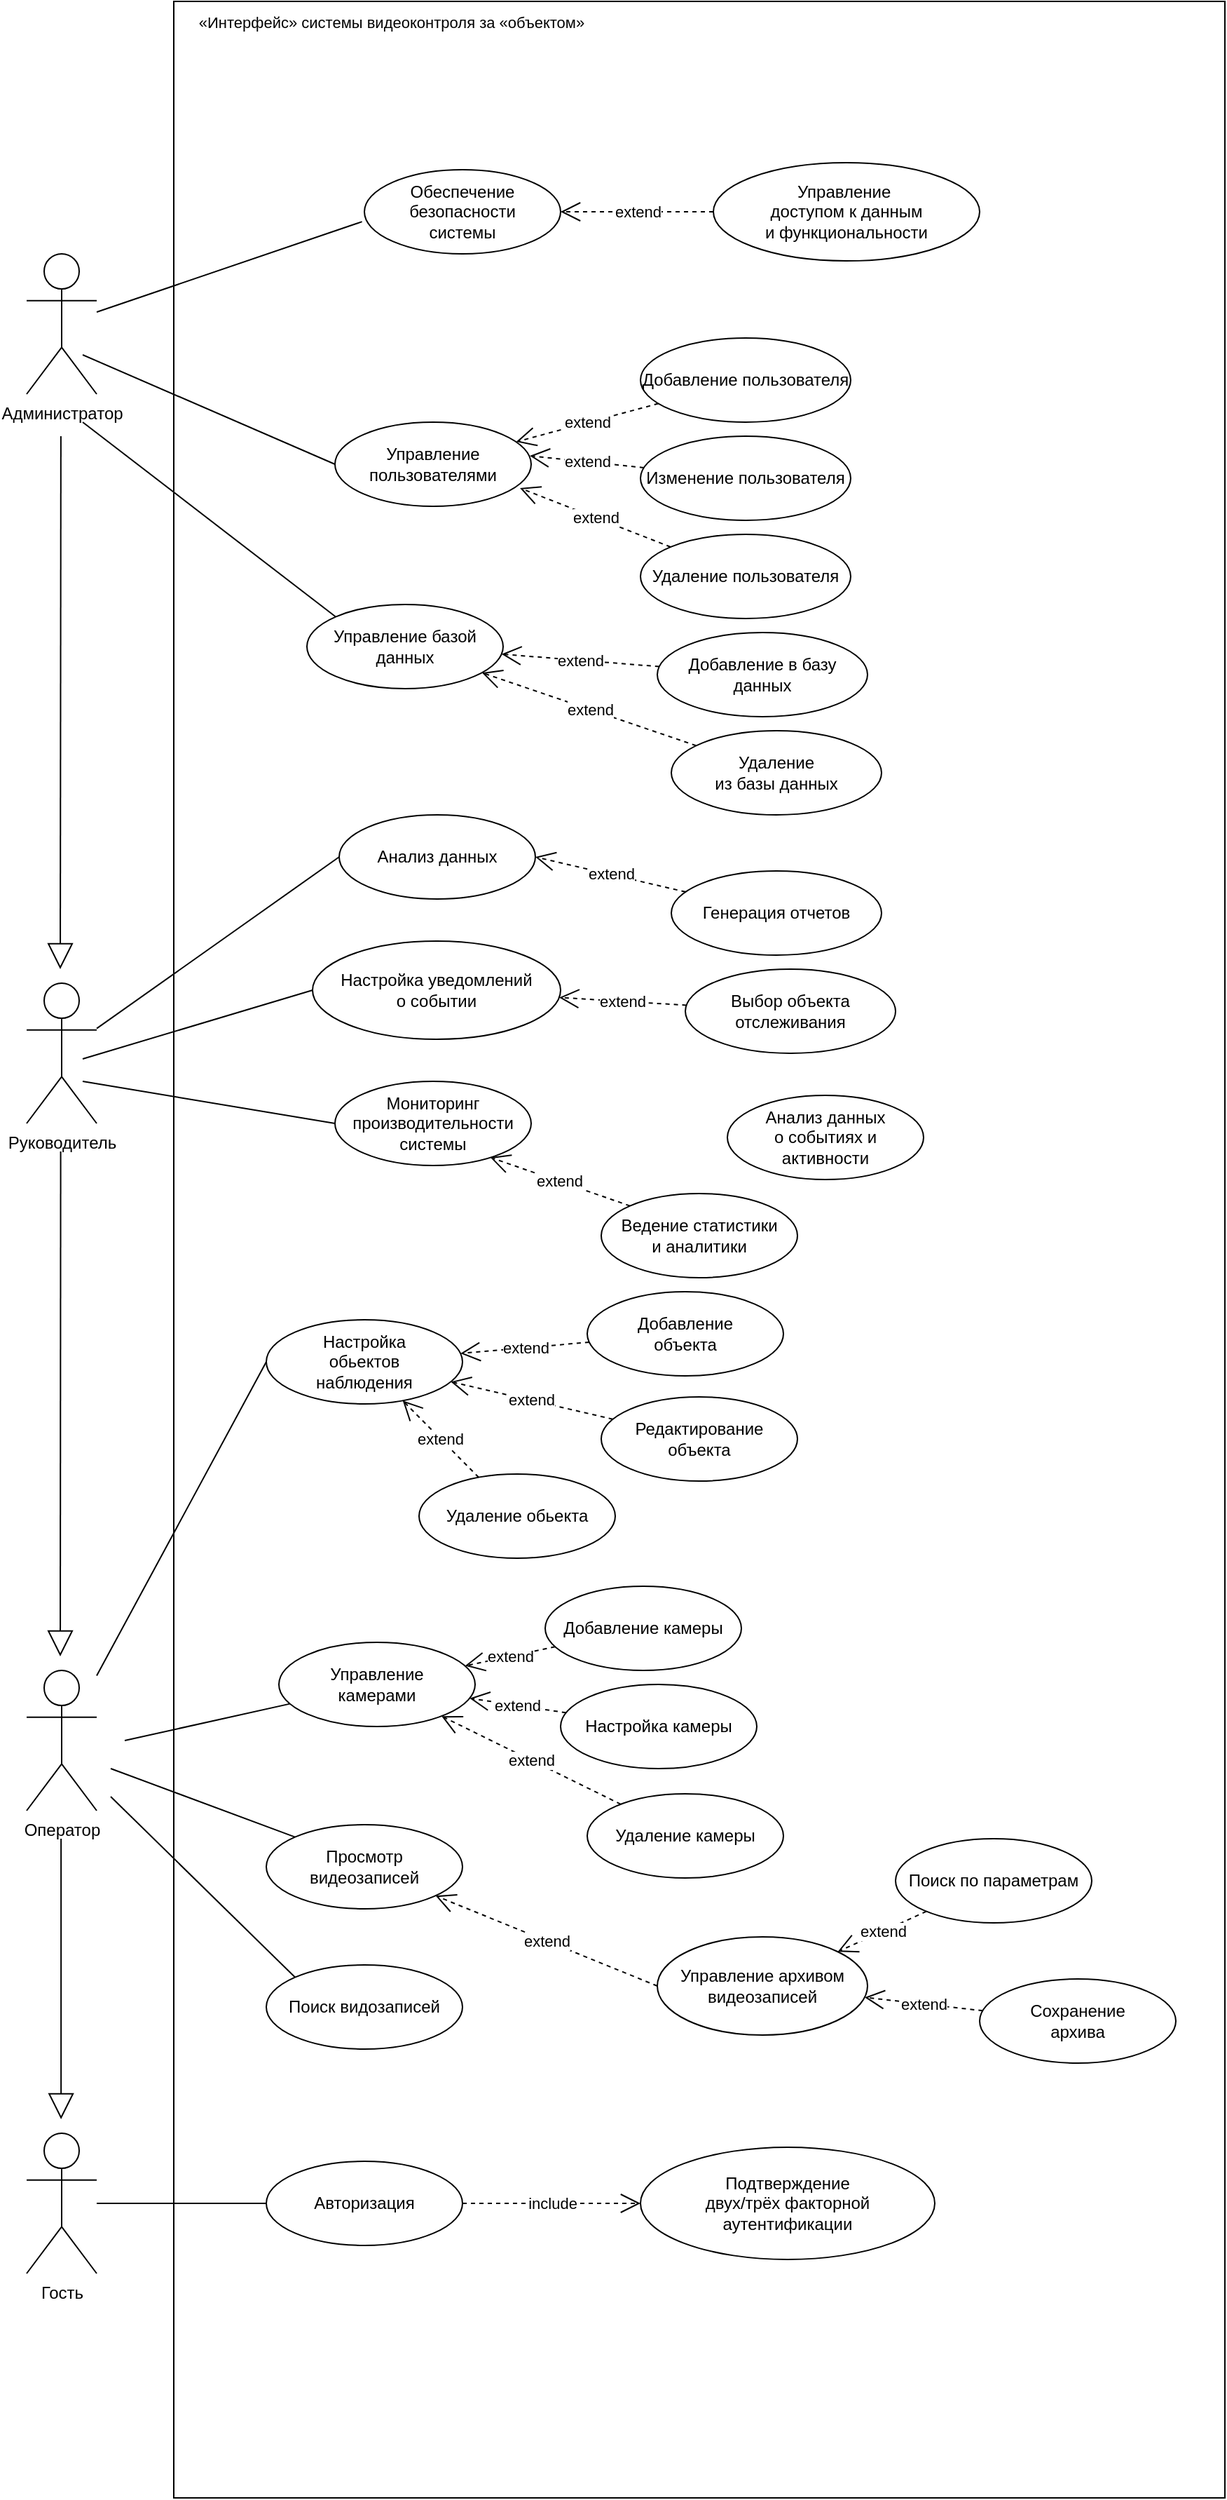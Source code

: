 <mxfile version="24.8.3">
  <diagram name="Страница — 1" id="lRHsLn5R7xgBPjcHC3Lh">
    <mxGraphModel dx="607" dy="746" grid="1" gridSize="10" guides="1" tooltips="1" connect="1" arrows="1" fold="1" page="1" pageScale="1" pageWidth="827" pageHeight="1169" math="0" shadow="0">
      <root>
        <mxCell id="0" />
        <mxCell id="1" parent="0" />
        <mxCell id="nbdpSJjiNBNqSFOX0rPw-170" value="" style="rounded=0;whiteSpace=wrap;html=1;" parent="1" vertex="1">
          <mxGeometry x="1035" y="1000" width="750" height="1780" as="geometry" />
        </mxCell>
        <mxCell id="nbdpSJjiNBNqSFOX0rPw-171" value="Администратор" style="shape=umlActor;verticalLabelPosition=bottom;verticalAlign=top;html=1;outlineConnect=0;" parent="1" vertex="1">
          <mxGeometry x="930" y="1180" width="50" height="100" as="geometry" />
        </mxCell>
        <mxCell id="nbdpSJjiNBNqSFOX0rPw-172" value="Оператор" style="shape=umlActor;verticalLabelPosition=bottom;verticalAlign=top;html=1;outlineConnect=0;" parent="1" vertex="1">
          <mxGeometry x="930" y="2190" width="50" height="100" as="geometry" />
        </mxCell>
        <mxCell id="nbdpSJjiNBNqSFOX0rPw-174" value="&lt;div&gt;Руководитель&lt;/div&gt;" style="shape=umlActor;verticalLabelPosition=bottom;verticalAlign=top;html=1;outlineConnect=0;" parent="1" vertex="1">
          <mxGeometry x="930" y="1700" width="50" height="100" as="geometry" />
        </mxCell>
        <mxCell id="nbdpSJjiNBNqSFOX0rPw-176" value="Гость" style="shape=umlActor;verticalLabelPosition=bottom;verticalAlign=top;html=1;outlineConnect=0;" parent="1" vertex="1">
          <mxGeometry x="930" y="2520" width="50" height="100" as="geometry" />
        </mxCell>
        <mxCell id="nbdpSJjiNBNqSFOX0rPw-177" value="&lt;span style=&quot;font-size: 11px;&quot;&gt;«Интерфейс» системы видеоконтроля за «объектом»&lt;/span&gt;" style="text;html=1;align=center;verticalAlign=middle;resizable=0;points=[];autosize=1;strokeColor=none;fillColor=none;fontSize=11;" parent="1" vertex="1">
          <mxGeometry x="1040" y="1000" width="300" height="30" as="geometry" />
        </mxCell>
        <mxCell id="nbdpSJjiNBNqSFOX0rPw-179" value="Управление пользователями" style="ellipse;whiteSpace=wrap;html=1;" parent="1" vertex="1">
          <mxGeometry x="1150" y="1300" width="140" height="60" as="geometry" />
        </mxCell>
        <mxCell id="nbdpSJjiNBNqSFOX0rPw-180" value="" style="endArrow=none;html=1;rounded=0;entryX=0;entryY=0.5;entryDx=0;entryDy=0;" parent="1" target="nbdpSJjiNBNqSFOX0rPw-179" edge="1">
          <mxGeometry width="50" height="50" relative="1" as="geometry">
            <mxPoint x="970" y="1252" as="sourcePoint" />
            <mxPoint x="1070" y="1268" as="targetPoint" />
            <Array as="points" />
          </mxGeometry>
        </mxCell>
        <mxCell id="nbdpSJjiNBNqSFOX0rPw-182" value="Добавление пользователя" style="ellipse;whiteSpace=wrap;html=1;" parent="1" vertex="1">
          <mxGeometry x="1368" y="1240" width="150" height="60" as="geometry" />
        </mxCell>
        <mxCell id="nbdpSJjiNBNqSFOX0rPw-183" value="Изменение пользователя" style="ellipse;whiteSpace=wrap;html=1;" parent="1" vertex="1">
          <mxGeometry x="1368" y="1310" width="150" height="60" as="geometry" />
        </mxCell>
        <mxCell id="nbdpSJjiNBNqSFOX0rPw-184" value="Удаление пользователя" style="ellipse;whiteSpace=wrap;html=1;" parent="1" vertex="1">
          <mxGeometry x="1368" y="1380" width="150" height="60" as="geometry" />
        </mxCell>
        <mxCell id="nbdpSJjiNBNqSFOX0rPw-187" value="Обеспечение&lt;br&gt;безопасности&lt;br&gt;системы" style="ellipse;whiteSpace=wrap;html=1;" parent="1" vertex="1">
          <mxGeometry x="1171" y="1120" width="140" height="60" as="geometry" />
        </mxCell>
        <mxCell id="nbdpSJjiNBNqSFOX0rPw-188" value="" style="endArrow=none;html=1;rounded=0;entryX=-0.012;entryY=0.618;entryDx=0;entryDy=0;entryPerimeter=0;" parent="1" source="nbdpSJjiNBNqSFOX0rPw-171" target="nbdpSJjiNBNqSFOX0rPw-187" edge="1">
          <mxGeometry width="50" height="50" relative="1" as="geometry">
            <mxPoint x="980" y="1262" as="sourcePoint" />
            <mxPoint x="1160" y="1340" as="targetPoint" />
            <Array as="points" />
          </mxGeometry>
        </mxCell>
        <mxCell id="nbdpSJjiNBNqSFOX0rPw-189" value="Управление&amp;nbsp;&lt;br&gt;доступом к данным&lt;br&gt;и функциональности" style="ellipse;whiteSpace=wrap;html=1;" parent="1" vertex="1">
          <mxGeometry x="1420" y="1115" width="190" height="70" as="geometry" />
        </mxCell>
        <mxCell id="nbdpSJjiNBNqSFOX0rPw-191" value="Мониторинг&lt;br&gt;производительности&lt;br&gt;системы" style="ellipse;whiteSpace=wrap;html=1;" parent="1" vertex="1">
          <mxGeometry x="1150" y="1770" width="140" height="60" as="geometry" />
        </mxCell>
        <mxCell id="nbdpSJjiNBNqSFOX0rPw-193" value="Анализ данных&lt;div&gt;о событиях и активности&lt;/div&gt;" style="ellipse;whiteSpace=wrap;html=1;" parent="1" vertex="1">
          <mxGeometry x="1430" y="1780" width="140" height="60" as="geometry" />
        </mxCell>
        <mxCell id="nbdpSJjiNBNqSFOX0rPw-195" value="" style="endArrow=block;endSize=16;endFill=0;html=1;rounded=0;" parent="1" edge="1">
          <mxGeometry width="160" relative="1" as="geometry">
            <mxPoint x="954.29" y="1820" as="sourcePoint" />
            <mxPoint x="954" y="2180" as="targetPoint" />
          </mxGeometry>
        </mxCell>
        <mxCell id="nbdpSJjiNBNqSFOX0rPw-196" value="Управление базой данных" style="ellipse;whiteSpace=wrap;html=1;" parent="1" vertex="1">
          <mxGeometry x="1130" y="1430" width="140" height="60" as="geometry" />
        </mxCell>
        <mxCell id="nbdpSJjiNBNqSFOX0rPw-197" value="Добавление в базу данных" style="ellipse;whiteSpace=wrap;html=1;" parent="1" vertex="1">
          <mxGeometry x="1380" y="1450" width="150" height="60" as="geometry" />
        </mxCell>
        <mxCell id="nbdpSJjiNBNqSFOX0rPw-198" value="Удаление &lt;br&gt;из базы данных" style="ellipse;whiteSpace=wrap;html=1;" parent="1" vertex="1">
          <mxGeometry x="1390" y="1520" width="150" height="60" as="geometry" />
        </mxCell>
        <mxCell id="nbdpSJjiNBNqSFOX0rPw-201" value="" style="endArrow=none;html=1;rounded=0;entryX=0;entryY=0;entryDx=0;entryDy=0;" parent="1" target="nbdpSJjiNBNqSFOX0rPw-196" edge="1">
          <mxGeometry width="50" height="50" relative="1" as="geometry">
            <mxPoint x="970" y="1300" as="sourcePoint" />
            <mxPoint x="1160" y="1449" as="targetPoint" />
            <Array as="points" />
          </mxGeometry>
        </mxCell>
        <mxCell id="nbdpSJjiNBNqSFOX0rPw-202" value="Анализ данных" style="ellipse;whiteSpace=wrap;html=1;" parent="1" vertex="1">
          <mxGeometry x="1153" y="1580" width="140" height="60" as="geometry" />
        </mxCell>
        <mxCell id="nbdpSJjiNBNqSFOX0rPw-204" value="Генерация отчетов" style="ellipse;whiteSpace=wrap;html=1;" parent="1" vertex="1">
          <mxGeometry x="1390" y="1620" width="150" height="60" as="geometry" />
        </mxCell>
        <mxCell id="nbdpSJjiNBNqSFOX0rPw-206" value="" style="endArrow=none;html=1;rounded=0;entryX=0;entryY=0.5;entryDx=0;entryDy=0;" parent="1" source="nbdpSJjiNBNqSFOX0rPw-174" target="nbdpSJjiNBNqSFOX0rPw-202" edge="1">
          <mxGeometry width="50" height="50" relative="1" as="geometry">
            <mxPoint x="1120" y="1830.5" as="sourcePoint" />
            <mxPoint x="1311" y="1979.5" as="targetPoint" />
            <Array as="points" />
          </mxGeometry>
        </mxCell>
        <mxCell id="nbdpSJjiNBNqSFOX0rPw-207" value="Настройка уведомлений&lt;br&gt;о событии" style="ellipse;whiteSpace=wrap;html=1;" parent="1" vertex="1">
          <mxGeometry x="1134" y="1670" width="177" height="70" as="geometry" />
        </mxCell>
        <mxCell id="nbdpSJjiNBNqSFOX0rPw-208" value="" style="endArrow=none;html=1;rounded=0;entryX=0;entryY=0.5;entryDx=0;entryDy=0;" parent="1" target="nbdpSJjiNBNqSFOX0rPw-207" edge="1">
          <mxGeometry width="50" height="50" relative="1" as="geometry">
            <mxPoint x="970" y="1754" as="sourcePoint" />
            <mxPoint x="1150" y="1754" as="targetPoint" />
            <Array as="points" />
          </mxGeometry>
        </mxCell>
        <mxCell id="nbdpSJjiNBNqSFOX0rPw-209" value="Выбор объекта&lt;br&gt;отслеживания" style="ellipse;whiteSpace=wrap;html=1;" parent="1" vertex="1">
          <mxGeometry x="1400" y="1690" width="150" height="60" as="geometry" />
        </mxCell>
        <mxCell id="nbdpSJjiNBNqSFOX0rPw-211" value="" style="endArrow=none;html=1;rounded=0;entryX=0;entryY=0.5;entryDx=0;entryDy=0;" parent="1" target="nbdpSJjiNBNqSFOX0rPw-191" edge="1">
          <mxGeometry width="50" height="50" relative="1" as="geometry">
            <mxPoint x="970" y="1770" as="sourcePoint" />
            <mxPoint x="1134" y="1721" as="targetPoint" />
            <Array as="points" />
          </mxGeometry>
        </mxCell>
        <mxCell id="nbdpSJjiNBNqSFOX0rPw-214" value="" style="endArrow=block;endSize=16;endFill=0;html=1;rounded=0;" parent="1" edge="1">
          <mxGeometry width="160" relative="1" as="geometry">
            <mxPoint x="954.44" y="1310" as="sourcePoint" />
            <mxPoint x="954" y="1690" as="targetPoint" />
          </mxGeometry>
        </mxCell>
        <mxCell id="nbdpSJjiNBNqSFOX0rPw-215" value="Ведение статистики&lt;br&gt;и аналитики" style="ellipse;whiteSpace=wrap;html=1;" parent="1" vertex="1">
          <mxGeometry x="1340" y="1850" width="140" height="60" as="geometry" />
        </mxCell>
        <mxCell id="nbdpSJjiNBNqSFOX0rPw-216" value="extend" style="endArrow=open;endSize=12;dashed=1;html=1;rounded=0;exitX=0;exitY=0;exitDx=0;exitDy=0;entryX=0.791;entryY=0.903;entryDx=0;entryDy=0;entryPerimeter=0;" parent="1" source="nbdpSJjiNBNqSFOX0rPw-215" target="nbdpSJjiNBNqSFOX0rPw-191" edge="1">
          <mxGeometry width="160" relative="1" as="geometry">
            <mxPoint x="1282.5" y="1994.09" as="sourcePoint" />
            <mxPoint x="1199.5" y="1994.09" as="targetPoint" />
          </mxGeometry>
        </mxCell>
        <mxCell id="nbdpSJjiNBNqSFOX0rPw-217" value="Настройка&lt;br&gt;обьектов&lt;br&gt;наблюдения" style="ellipse;whiteSpace=wrap;html=1;" parent="1" vertex="1">
          <mxGeometry x="1101" y="1940" width="140" height="60" as="geometry" />
        </mxCell>
        <mxCell id="nbdpSJjiNBNqSFOX0rPw-218" value="Управление&lt;br&gt;камерами" style="ellipse;whiteSpace=wrap;html=1;" parent="1" vertex="1">
          <mxGeometry x="1110" y="2170" width="140" height="60" as="geometry" />
        </mxCell>
        <mxCell id="nbdpSJjiNBNqSFOX0rPw-219" value="Просмотр &lt;br&gt;видеозаписей" style="ellipse;whiteSpace=wrap;html=1;" parent="1" vertex="1">
          <mxGeometry x="1101" y="2300" width="140" height="60" as="geometry" />
        </mxCell>
        <mxCell id="nbdpSJjiNBNqSFOX0rPw-221" value="" style="endArrow=none;html=1;rounded=0;entryX=0;entryY=0.5;entryDx=0;entryDy=0;" parent="1" source="nbdpSJjiNBNqSFOX0rPw-172" target="nbdpSJjiNBNqSFOX0rPw-217" edge="1">
          <mxGeometry width="50" height="50" relative="1" as="geometry">
            <mxPoint x="970" y="2030" as="sourcePoint" />
            <mxPoint x="1150" y="2060" as="targetPoint" />
            <Array as="points" />
          </mxGeometry>
        </mxCell>
        <mxCell id="nbdpSJjiNBNqSFOX0rPw-222" value="Добавление&lt;br&gt;объекта" style="ellipse;whiteSpace=wrap;html=1;" parent="1" vertex="1">
          <mxGeometry x="1330" y="1920" width="140" height="60" as="geometry" />
        </mxCell>
        <mxCell id="nbdpSJjiNBNqSFOX0rPw-223" value="Редактирование&lt;br&gt;объекта" style="ellipse;whiteSpace=wrap;html=1;" parent="1" vertex="1">
          <mxGeometry x="1340" y="1995" width="140" height="60" as="geometry" />
        </mxCell>
        <mxCell id="nbdpSJjiNBNqSFOX0rPw-226" value="Удаление обьекта" style="ellipse;whiteSpace=wrap;html=1;" parent="1" vertex="1">
          <mxGeometry x="1210" y="2050" width="140" height="60" as="geometry" />
        </mxCell>
        <mxCell id="nbdpSJjiNBNqSFOX0rPw-228" value="" style="endArrow=none;html=1;rounded=0;" parent="1" target="nbdpSJjiNBNqSFOX0rPw-218" edge="1">
          <mxGeometry width="50" height="50" relative="1" as="geometry">
            <mxPoint x="1000" y="2240" as="sourcePoint" />
            <mxPoint x="1111" y="1980" as="targetPoint" />
            <Array as="points" />
          </mxGeometry>
        </mxCell>
        <mxCell id="nbdpSJjiNBNqSFOX0rPw-229" value="Добавление камеры" style="ellipse;whiteSpace=wrap;html=1;" parent="1" vertex="1">
          <mxGeometry x="1300" y="2130" width="140" height="60" as="geometry" />
        </mxCell>
        <mxCell id="nbdpSJjiNBNqSFOX0rPw-230" value="Настройка камеры" style="ellipse;whiteSpace=wrap;html=1;" parent="1" vertex="1">
          <mxGeometry x="1311" y="2200" width="140" height="60" as="geometry" />
        </mxCell>
        <mxCell id="nbdpSJjiNBNqSFOX0rPw-231" value="Удаление камеры" style="ellipse;whiteSpace=wrap;html=1;" parent="1" vertex="1">
          <mxGeometry x="1330" y="2278" width="140" height="60" as="geometry" />
        </mxCell>
        <mxCell id="nbdpSJjiNBNqSFOX0rPw-232" value="include" style="endArrow=open;endSize=12;dashed=1;html=1;rounded=0;exitX=1;exitY=0.5;exitDx=0;exitDy=0;" parent="1" source="nbdpSJjiNBNqSFOX0rPw-245" target="nbdpSJjiNBNqSFOX0rPw-246" edge="1">
          <mxGeometry width="160" relative="1" as="geometry">
            <mxPoint x="1273.74" y="2610" as="sourcePoint" />
            <mxPoint x="1390" y="2692.56" as="targetPoint" />
          </mxGeometry>
        </mxCell>
        <mxCell id="nbdpSJjiNBNqSFOX0rPw-235" value="Управление архивом&lt;br&gt;видеозаписей" style="ellipse;whiteSpace=wrap;html=1;" parent="1" vertex="1">
          <mxGeometry x="1380" y="2380" width="150" height="70" as="geometry" />
        </mxCell>
        <mxCell id="nbdpSJjiNBNqSFOX0rPw-236" value="" style="endArrow=none;html=1;rounded=0;entryX=0;entryY=0;entryDx=0;entryDy=0;" parent="1" target="nbdpSJjiNBNqSFOX0rPw-219" edge="1">
          <mxGeometry width="50" height="50" relative="1" as="geometry">
            <mxPoint x="990" y="2260" as="sourcePoint" />
            <mxPoint x="1128" y="2224" as="targetPoint" />
            <Array as="points" />
          </mxGeometry>
        </mxCell>
        <mxCell id="nbdpSJjiNBNqSFOX0rPw-237" value="extend" style="endArrow=open;endSize=12;dashed=1;html=1;rounded=0;exitX=0;exitY=0.5;exitDx=0;exitDy=0;" parent="1" source="nbdpSJjiNBNqSFOX0rPw-235" target="nbdpSJjiNBNqSFOX0rPw-219" edge="1">
          <mxGeometry width="160" relative="1" as="geometry">
            <mxPoint x="1320" y="2465" as="sourcePoint" />
            <mxPoint x="1220" y="2430" as="targetPoint" />
          </mxGeometry>
        </mxCell>
        <mxCell id="nbdpSJjiNBNqSFOX0rPw-238" value="Поиск по параметрам" style="ellipse;whiteSpace=wrap;html=1;" parent="1" vertex="1">
          <mxGeometry x="1550" y="2310" width="140" height="60" as="geometry" />
        </mxCell>
        <mxCell id="nbdpSJjiNBNqSFOX0rPw-240" value="Сохранение&lt;br&gt;архива" style="ellipse;whiteSpace=wrap;html=1;" parent="1" vertex="1">
          <mxGeometry x="1610" y="2410" width="140" height="60" as="geometry" />
        </mxCell>
        <mxCell id="nbdpSJjiNBNqSFOX0rPw-242" value="Поиск видозаписей" style="ellipse;whiteSpace=wrap;html=1;" parent="1" vertex="1">
          <mxGeometry x="1101" y="2400" width="140" height="60" as="geometry" />
        </mxCell>
        <mxCell id="nbdpSJjiNBNqSFOX0rPw-243" value="" style="endArrow=none;html=1;rounded=0;entryX=0;entryY=0;entryDx=0;entryDy=0;" parent="1" target="nbdpSJjiNBNqSFOX0rPw-242" edge="1">
          <mxGeometry width="50" height="50" relative="1" as="geometry">
            <mxPoint x="990" y="2280" as="sourcePoint" />
            <mxPoint x="1142" y="2429" as="targetPoint" />
            <Array as="points" />
          </mxGeometry>
        </mxCell>
        <mxCell id="nbdpSJjiNBNqSFOX0rPw-244" value="" style="endArrow=block;endSize=16;endFill=0;html=1;rounded=0;" parent="1" edge="1">
          <mxGeometry width="160" relative="1" as="geometry">
            <mxPoint x="954.57" y="2310" as="sourcePoint" />
            <mxPoint x="954.57" y="2510" as="targetPoint" />
          </mxGeometry>
        </mxCell>
        <mxCell id="nbdpSJjiNBNqSFOX0rPw-245" value="Авторизация" style="ellipse;whiteSpace=wrap;html=1;" parent="1" vertex="1">
          <mxGeometry x="1101" y="2540" width="140" height="60" as="geometry" />
        </mxCell>
        <mxCell id="nbdpSJjiNBNqSFOX0rPw-246" value="Подтверждение&lt;br&gt;двух/трёх факторной&lt;br&gt;аутентификации" style="ellipse;whiteSpace=wrap;html=1;" parent="1" vertex="1">
          <mxGeometry x="1368" y="2530" width="210" height="80" as="geometry" />
        </mxCell>
        <mxCell id="nbdpSJjiNBNqSFOX0rPw-247" value="" style="endArrow=none;html=1;rounded=0;" parent="1" source="nbdpSJjiNBNqSFOX0rPw-176" target="nbdpSJjiNBNqSFOX0rPw-245" edge="1">
          <mxGeometry width="50" height="50" relative="1" as="geometry">
            <mxPoint x="1124.5" y="2510" as="sourcePoint" />
            <mxPoint x="1255.5" y="2639" as="targetPoint" />
            <Array as="points" />
          </mxGeometry>
        </mxCell>
        <mxCell id="_kNCW8G9MSma-thPSeyQ-1" value="extend" style="endArrow=open;endSize=12;dashed=1;html=1;rounded=0;" edge="1" parent="1" source="nbdpSJjiNBNqSFOX0rPw-189" target="nbdpSJjiNBNqSFOX0rPw-187">
          <mxGeometry width="160" relative="1" as="geometry">
            <mxPoint x="1380" y="1155" as="sourcePoint" />
            <mxPoint x="1280" y="1120" as="targetPoint" />
          </mxGeometry>
        </mxCell>
        <mxCell id="_kNCW8G9MSma-thPSeyQ-2" value="extend" style="endArrow=open;endSize=12;dashed=1;html=1;rounded=0;" edge="1" parent="1" source="nbdpSJjiNBNqSFOX0rPw-182" target="nbdpSJjiNBNqSFOX0rPw-179">
          <mxGeometry width="160" relative="1" as="geometry">
            <mxPoint x="1380" y="1260" as="sourcePoint" />
            <mxPoint x="1271" y="1260" as="targetPoint" />
          </mxGeometry>
        </mxCell>
        <mxCell id="_kNCW8G9MSma-thPSeyQ-3" value="extend" style="endArrow=open;endSize=12;dashed=1;html=1;rounded=0;" edge="1" parent="1" source="nbdpSJjiNBNqSFOX0rPw-183">
          <mxGeometry width="160" relative="1" as="geometry">
            <mxPoint x="1391" y="1297" as="sourcePoint" />
            <mxPoint x="1289" y="1324" as="targetPoint" />
          </mxGeometry>
        </mxCell>
        <mxCell id="_kNCW8G9MSma-thPSeyQ-4" value="extend" style="endArrow=open;endSize=12;dashed=1;html=1;rounded=0;entryX=0.943;entryY=0.783;entryDx=0;entryDy=0;entryPerimeter=0;" edge="1" parent="1" source="nbdpSJjiNBNqSFOX0rPw-184" target="nbdpSJjiNBNqSFOX0rPw-179">
          <mxGeometry width="160" relative="1" as="geometry">
            <mxPoint x="1380" y="1342" as="sourcePoint" />
            <mxPoint x="1299" y="1334" as="targetPoint" />
          </mxGeometry>
        </mxCell>
        <mxCell id="_kNCW8G9MSma-thPSeyQ-5" value="extend" style="endArrow=open;endSize=12;dashed=1;html=1;rounded=0;" edge="1" parent="1" source="nbdpSJjiNBNqSFOX0rPw-197" target="nbdpSJjiNBNqSFOX0rPw-196">
          <mxGeometry width="160" relative="1" as="geometry">
            <mxPoint x="1358" y="1532" as="sourcePoint" />
            <mxPoint x="1250" y="1490" as="targetPoint" />
          </mxGeometry>
        </mxCell>
        <mxCell id="_kNCW8G9MSma-thPSeyQ-6" value="extend" style="endArrow=open;endSize=12;dashed=1;html=1;rounded=0;" edge="1" parent="1" source="nbdpSJjiNBNqSFOX0rPw-198" target="nbdpSJjiNBNqSFOX0rPw-196">
          <mxGeometry width="160" relative="1" as="geometry">
            <mxPoint x="1390" y="1510" as="sourcePoint" />
            <mxPoint x="1278" y="1501" as="targetPoint" />
          </mxGeometry>
        </mxCell>
        <mxCell id="_kNCW8G9MSma-thPSeyQ-7" value="extend" style="endArrow=open;endSize=12;dashed=1;html=1;rounded=0;entryX=1;entryY=0.5;entryDx=0;entryDy=0;" edge="1" parent="1" source="nbdpSJjiNBNqSFOX0rPw-204" target="nbdpSJjiNBNqSFOX0rPw-202">
          <mxGeometry width="160" relative="1" as="geometry">
            <mxPoint x="1418" y="1620" as="sourcePoint" />
            <mxPoint x="1265" y="1568" as="targetPoint" />
          </mxGeometry>
        </mxCell>
        <mxCell id="_kNCW8G9MSma-thPSeyQ-9" value="extend" style="endArrow=open;endSize=12;dashed=1;html=1;rounded=0;" edge="1" parent="1" source="nbdpSJjiNBNqSFOX0rPw-209" target="nbdpSJjiNBNqSFOX0rPw-207">
          <mxGeometry width="160" relative="1" as="geometry">
            <mxPoint x="1398" y="1690" as="sourcePoint" />
            <mxPoint x="1290" y="1648" as="targetPoint" />
          </mxGeometry>
        </mxCell>
        <mxCell id="_kNCW8G9MSma-thPSeyQ-10" value="extend" style="endArrow=open;endSize=12;dashed=1;html=1;rounded=0;" edge="1" parent="1" source="nbdpSJjiNBNqSFOX0rPw-222" target="nbdpSJjiNBNqSFOX0rPw-217">
          <mxGeometry width="160" relative="1" as="geometry">
            <mxPoint x="1301" y="1926" as="sourcePoint" />
            <mxPoint x="1210" y="1920" as="targetPoint" />
          </mxGeometry>
        </mxCell>
        <mxCell id="_kNCW8G9MSma-thPSeyQ-11" value="extend" style="endArrow=open;endSize=12;dashed=1;html=1;rounded=0;" edge="1" parent="1" source="nbdpSJjiNBNqSFOX0rPw-223" target="nbdpSJjiNBNqSFOX0rPw-217">
          <mxGeometry width="160" relative="1" as="geometry">
            <mxPoint x="1341" y="1966" as="sourcePoint" />
            <mxPoint x="1250" y="1974" as="targetPoint" />
          </mxGeometry>
        </mxCell>
        <mxCell id="_kNCW8G9MSma-thPSeyQ-12" value="extend" style="endArrow=open;endSize=12;dashed=1;html=1;rounded=0;" edge="1" parent="1" source="nbdpSJjiNBNqSFOX0rPw-226" target="nbdpSJjiNBNqSFOX0rPw-217">
          <mxGeometry width="160" relative="1" as="geometry">
            <mxPoint x="1364" y="2017" as="sourcePoint" />
            <mxPoint x="1260" y="1984" as="targetPoint" />
          </mxGeometry>
        </mxCell>
        <mxCell id="_kNCW8G9MSma-thPSeyQ-13" value="extend" style="endArrow=open;endSize=12;dashed=1;html=1;rounded=0;" edge="1" parent="1" source="nbdpSJjiNBNqSFOX0rPw-229" target="nbdpSJjiNBNqSFOX0rPw-218">
          <mxGeometry width="160" relative="1" as="geometry">
            <mxPoint x="1257.5" y="2137" as="sourcePoint" />
            <mxPoint x="1142.5" y="2110" as="targetPoint" />
          </mxGeometry>
        </mxCell>
        <mxCell id="_kNCW8G9MSma-thPSeyQ-14" value="extend" style="endArrow=open;endSize=12;dashed=1;html=1;rounded=0;" edge="1" parent="1" source="nbdpSJjiNBNqSFOX0rPw-230" target="nbdpSJjiNBNqSFOX0rPw-218">
          <mxGeometry width="160" relative="1" as="geometry">
            <mxPoint x="1317" y="2183" as="sourcePoint" />
            <mxPoint x="1253" y="2197" as="targetPoint" />
          </mxGeometry>
        </mxCell>
        <mxCell id="_kNCW8G9MSma-thPSeyQ-15" value="extend" style="endArrow=open;endSize=12;dashed=1;html=1;rounded=0;" edge="1" parent="1" source="nbdpSJjiNBNqSFOX0rPw-231" target="nbdpSJjiNBNqSFOX0rPw-218">
          <mxGeometry width="160" relative="1" as="geometry">
            <mxPoint x="1293" y="2278" as="sourcePoint" />
            <mxPoint x="1225" y="2260" as="targetPoint" />
          </mxGeometry>
        </mxCell>
        <mxCell id="_kNCW8G9MSma-thPSeyQ-16" value="extend" style="endArrow=open;endSize=12;dashed=1;html=1;rounded=0;" edge="1" parent="1" source="nbdpSJjiNBNqSFOX0rPw-238" target="nbdpSJjiNBNqSFOX0rPw-235">
          <mxGeometry width="160" relative="1" as="geometry">
            <mxPoint x="1458" y="2380" as="sourcePoint" />
            <mxPoint x="1300" y="2316" as="targetPoint" />
          </mxGeometry>
        </mxCell>
        <mxCell id="_kNCW8G9MSma-thPSeyQ-17" value="extend" style="endArrow=open;endSize=12;dashed=1;html=1;rounded=0;" edge="1" parent="1" source="nbdpSJjiNBNqSFOX0rPw-240" target="nbdpSJjiNBNqSFOX0rPw-235">
          <mxGeometry width="160" relative="1" as="geometry">
            <mxPoint x="1582" y="2372" as="sourcePoint" />
            <mxPoint x="1519" y="2401" as="targetPoint" />
          </mxGeometry>
        </mxCell>
      </root>
    </mxGraphModel>
  </diagram>
</mxfile>
